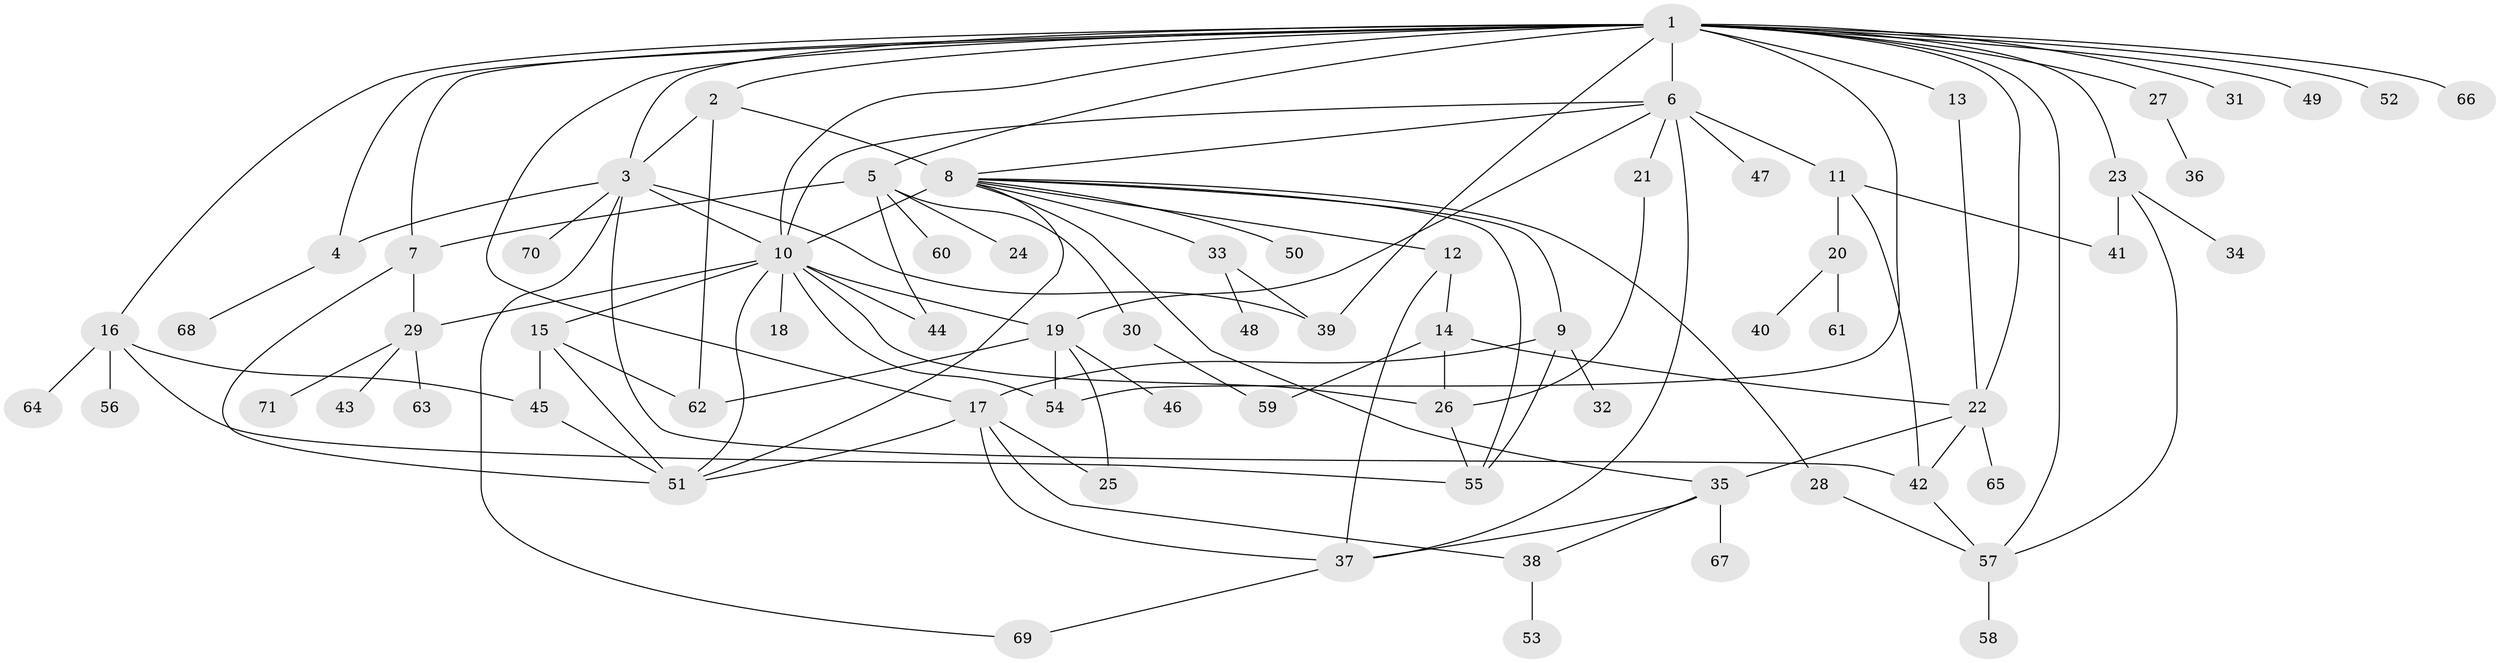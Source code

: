 // original degree distribution, {23: 0.007042253521126761, 4: 0.09154929577464789, 11: 0.014084507042253521, 7: 0.02112676056338028, 26: 0.007042253521126761, 5: 0.04929577464788732, 6: 0.035211267605633804, 3: 0.056338028169014086, 8: 0.014084507042253521, 2: 0.2323943661971831, 1: 0.47183098591549294}
// Generated by graph-tools (version 1.1) at 2025/35/03/09/25 02:35:28]
// undirected, 71 vertices, 114 edges
graph export_dot {
graph [start="1"]
  node [color=gray90,style=filled];
  1;
  2;
  3;
  4;
  5;
  6;
  7;
  8;
  9;
  10;
  11;
  12;
  13;
  14;
  15;
  16;
  17;
  18;
  19;
  20;
  21;
  22;
  23;
  24;
  25;
  26;
  27;
  28;
  29;
  30;
  31;
  32;
  33;
  34;
  35;
  36;
  37;
  38;
  39;
  40;
  41;
  42;
  43;
  44;
  45;
  46;
  47;
  48;
  49;
  50;
  51;
  52;
  53;
  54;
  55;
  56;
  57;
  58;
  59;
  60;
  61;
  62;
  63;
  64;
  65;
  66;
  67;
  68;
  69;
  70;
  71;
  1 -- 2 [weight=2.0];
  1 -- 3 [weight=1.0];
  1 -- 4 [weight=1.0];
  1 -- 5 [weight=1.0];
  1 -- 6 [weight=1.0];
  1 -- 7 [weight=1.0];
  1 -- 10 [weight=1.0];
  1 -- 13 [weight=1.0];
  1 -- 16 [weight=1.0];
  1 -- 17 [weight=1.0];
  1 -- 22 [weight=1.0];
  1 -- 23 [weight=1.0];
  1 -- 27 [weight=1.0];
  1 -- 31 [weight=1.0];
  1 -- 39 [weight=1.0];
  1 -- 49 [weight=1.0];
  1 -- 52 [weight=1.0];
  1 -- 54 [weight=1.0];
  1 -- 57 [weight=1.0];
  1 -- 66 [weight=1.0];
  2 -- 3 [weight=1.0];
  2 -- 8 [weight=1.0];
  2 -- 62 [weight=1.0];
  3 -- 4 [weight=1.0];
  3 -- 10 [weight=2.0];
  3 -- 39 [weight=1.0];
  3 -- 42 [weight=1.0];
  3 -- 69 [weight=1.0];
  3 -- 70 [weight=1.0];
  4 -- 68 [weight=1.0];
  5 -- 7 [weight=1.0];
  5 -- 24 [weight=1.0];
  5 -- 30 [weight=1.0];
  5 -- 44 [weight=1.0];
  5 -- 60 [weight=1.0];
  6 -- 8 [weight=1.0];
  6 -- 10 [weight=1.0];
  6 -- 11 [weight=1.0];
  6 -- 19 [weight=1.0];
  6 -- 21 [weight=1.0];
  6 -- 37 [weight=1.0];
  6 -- 47 [weight=2.0];
  7 -- 29 [weight=1.0];
  7 -- 51 [weight=1.0];
  8 -- 9 [weight=1.0];
  8 -- 10 [weight=15.0];
  8 -- 12 [weight=1.0];
  8 -- 28 [weight=1.0];
  8 -- 33 [weight=1.0];
  8 -- 35 [weight=1.0];
  8 -- 50 [weight=1.0];
  8 -- 51 [weight=1.0];
  8 -- 55 [weight=1.0];
  9 -- 17 [weight=1.0];
  9 -- 32 [weight=1.0];
  9 -- 55 [weight=1.0];
  10 -- 15 [weight=1.0];
  10 -- 18 [weight=1.0];
  10 -- 19 [weight=1.0];
  10 -- 26 [weight=1.0];
  10 -- 29 [weight=1.0];
  10 -- 44 [weight=1.0];
  10 -- 51 [weight=1.0];
  10 -- 54 [weight=1.0];
  11 -- 20 [weight=1.0];
  11 -- 41 [weight=1.0];
  11 -- 42 [weight=1.0];
  12 -- 14 [weight=2.0];
  12 -- 37 [weight=1.0];
  13 -- 22 [weight=1.0];
  14 -- 22 [weight=4.0];
  14 -- 26 [weight=1.0];
  14 -- 59 [weight=1.0];
  15 -- 45 [weight=1.0];
  15 -- 51 [weight=1.0];
  15 -- 62 [weight=2.0];
  16 -- 45 [weight=1.0];
  16 -- 55 [weight=1.0];
  16 -- 56 [weight=1.0];
  16 -- 64 [weight=1.0];
  17 -- 25 [weight=1.0];
  17 -- 37 [weight=1.0];
  17 -- 38 [weight=1.0];
  17 -- 51 [weight=1.0];
  19 -- 25 [weight=1.0];
  19 -- 46 [weight=3.0];
  19 -- 54 [weight=1.0];
  19 -- 62 [weight=1.0];
  20 -- 40 [weight=1.0];
  20 -- 61 [weight=1.0];
  21 -- 26 [weight=1.0];
  22 -- 35 [weight=1.0];
  22 -- 42 [weight=1.0];
  22 -- 65 [weight=1.0];
  23 -- 34 [weight=1.0];
  23 -- 41 [weight=1.0];
  23 -- 57 [weight=1.0];
  26 -- 55 [weight=1.0];
  27 -- 36 [weight=1.0];
  28 -- 57 [weight=1.0];
  29 -- 43 [weight=1.0];
  29 -- 63 [weight=1.0];
  29 -- 71 [weight=1.0];
  30 -- 59 [weight=1.0];
  33 -- 39 [weight=1.0];
  33 -- 48 [weight=1.0];
  35 -- 37 [weight=1.0];
  35 -- 38 [weight=1.0];
  35 -- 67 [weight=1.0];
  37 -- 69 [weight=1.0];
  38 -- 53 [weight=1.0];
  42 -- 57 [weight=1.0];
  45 -- 51 [weight=1.0];
  57 -- 58 [weight=1.0];
}

